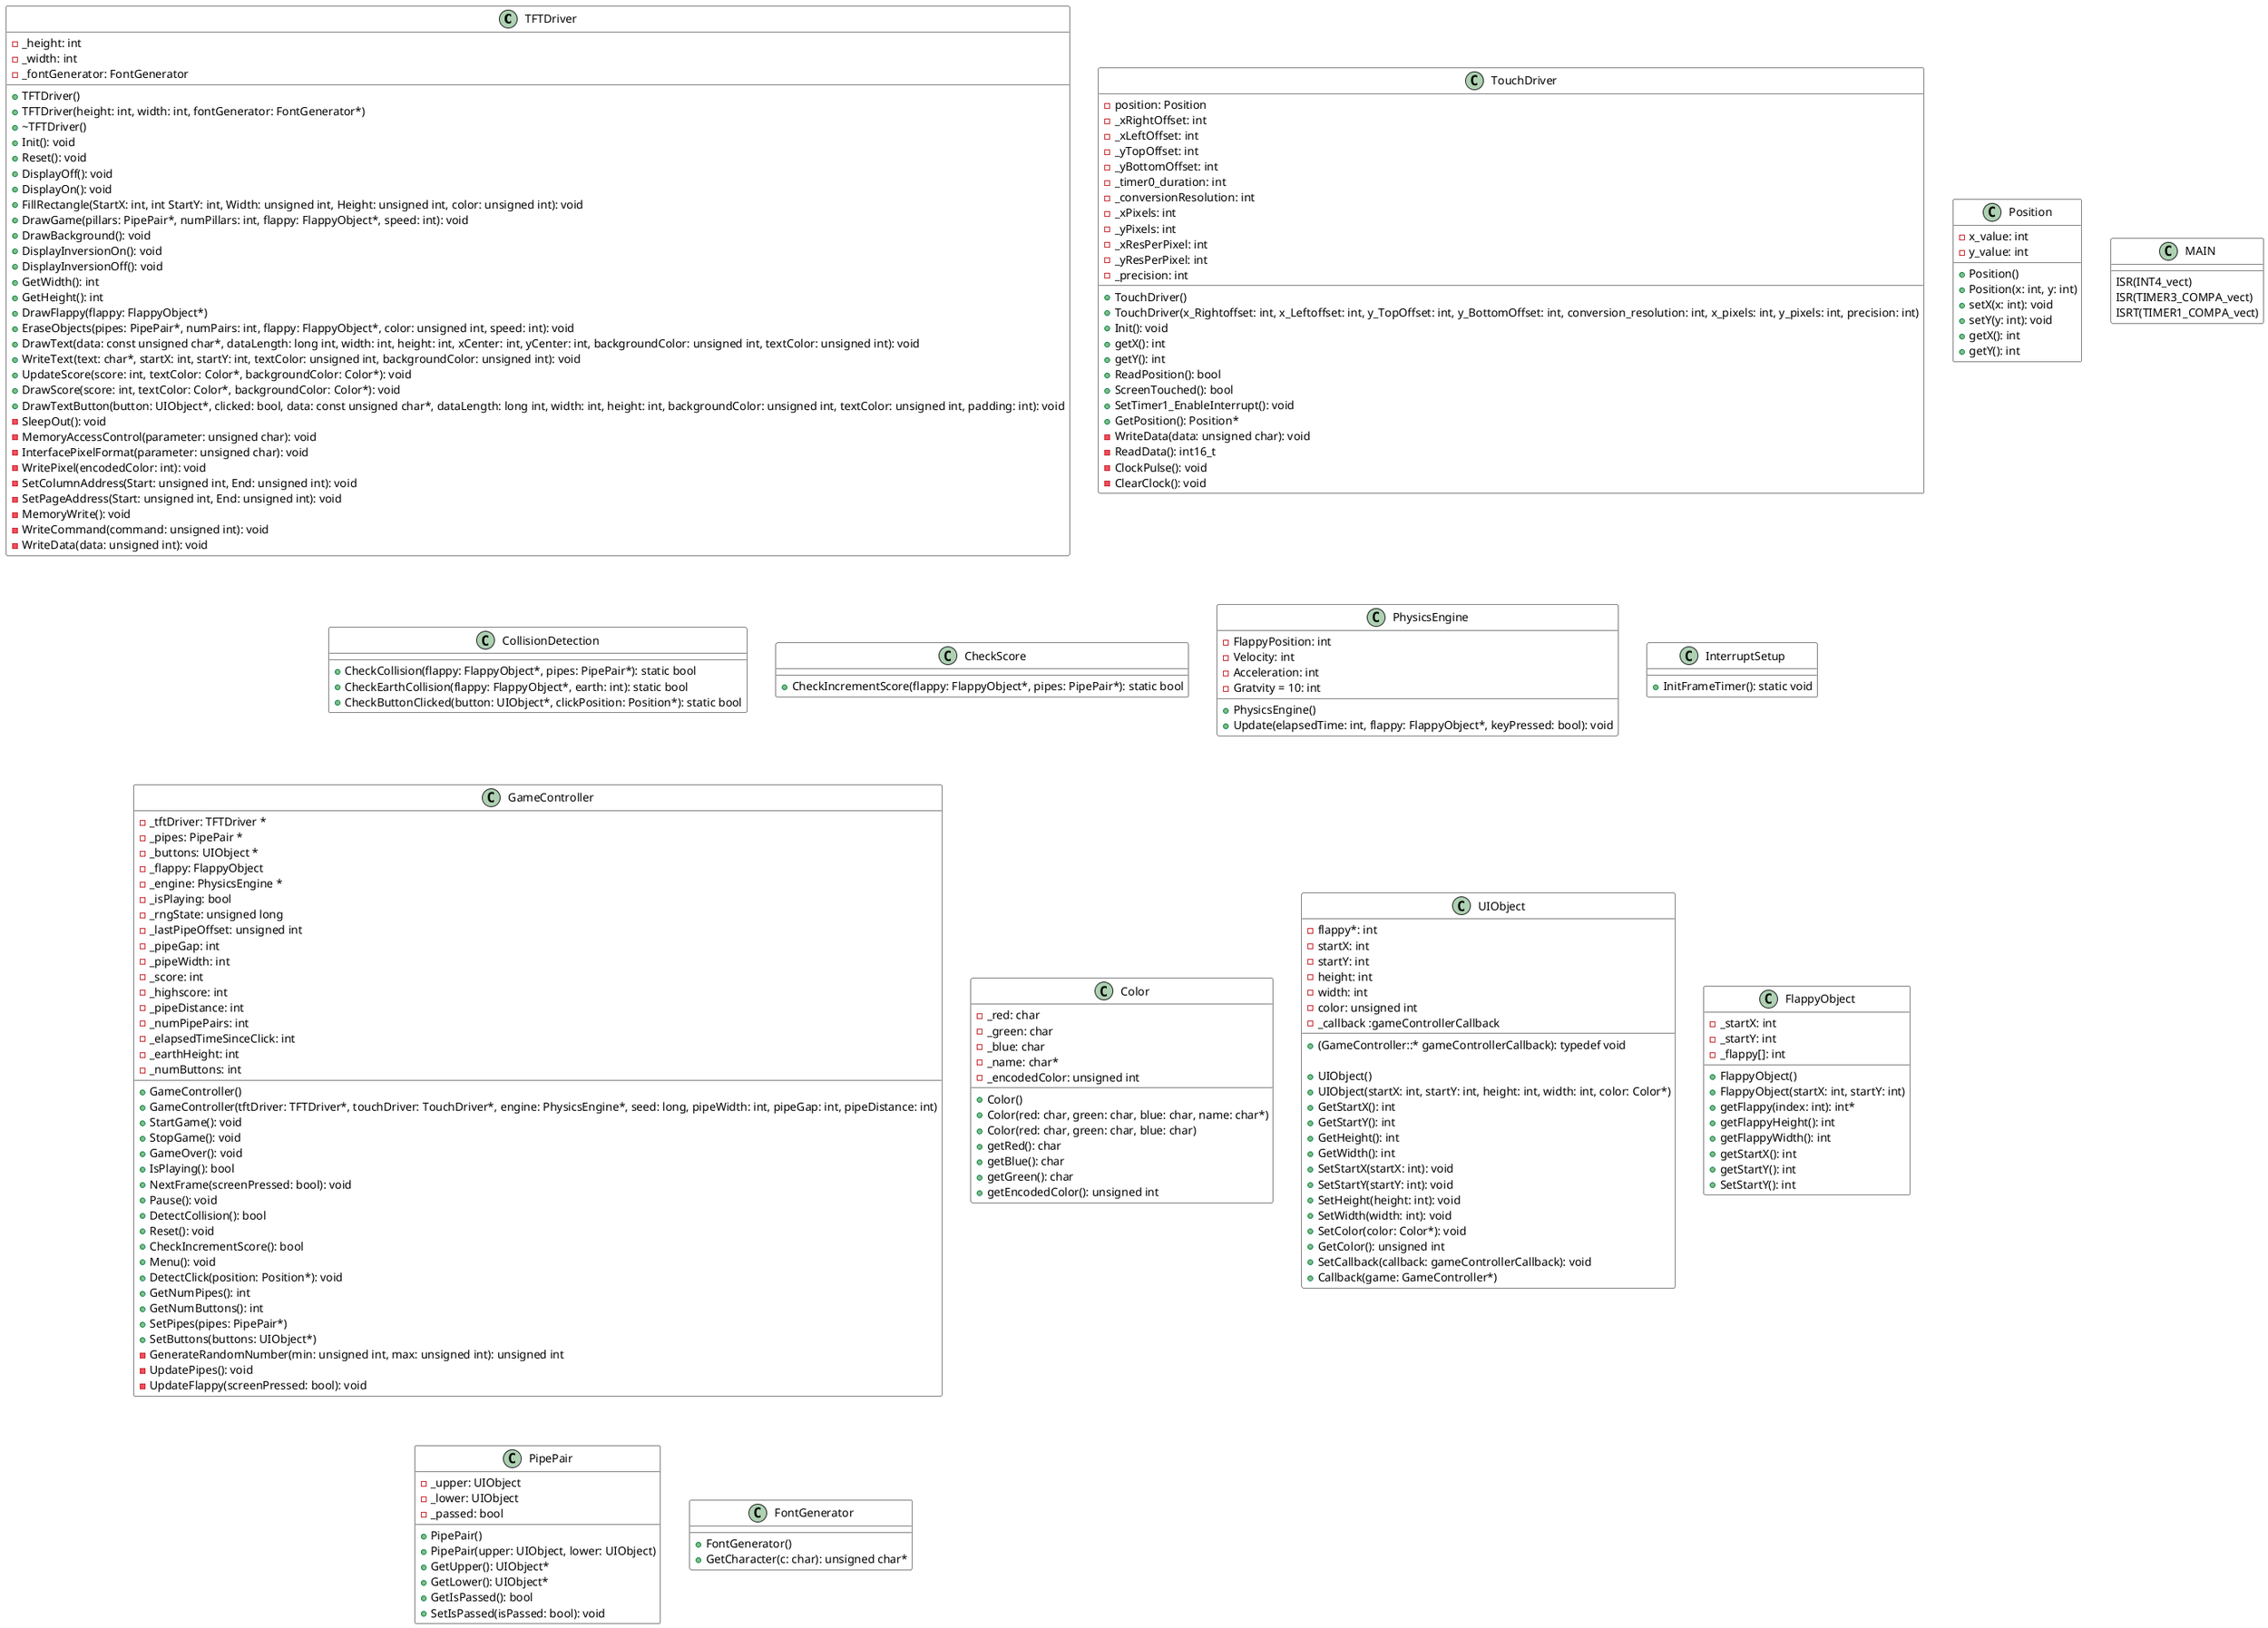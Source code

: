 @startuml
skinparam class {
    BackgroundColor White
    BorderColor Black
}
class TFTDriver
{
    +TFTDriver()
    +TFTDriver(height: int, width: int, fontGenerator: FontGenerator*)
    +~TFTDriver()
    +Init(): void
    +Reset(): void
    +DisplayOff(): void
    +DisplayOn(): void
    +FillRectangle(StartX: int, int StartY: int, Width: unsigned int, Height: unsigned int, color: unsigned int): void
    +DrawGame(pillars: PipePair*, numPillars: int, flappy: FlappyObject*, speed: int): void
    +DrawBackground(): void
    +DisplayInversionOn(): void
    +DisplayInversionOff(): void
    +GetWidth(): int
    +GetHeight(): int
    +DrawFlappy(flappy: FlappyObject*)
    +EraseObjects(pipes: PipePair*, numPairs: int, flappy: FlappyObject*, color: unsigned int, speed: int): void
    +DrawText(data: const unsigned char*, dataLength: long int, width: int, height: int, xCenter: int, yCenter: int, backgroundColor: unsigned int, textColor: unsigned int): void
    +WriteText(text: char*, startX: int, startY: int, textColor: unsigned int, backgroundColor: unsigned int): void
    +UpdateScore(score: int, textColor: Color*, backgroundColor: Color*): void
    +DrawScore(score: int, textColor: Color*, backgroundColor: Color*): void
    +DrawTextButton(button: UIObject*, clicked: bool, data: const unsigned char*, dataLength: long int, width: int, height: int, backgroundColor: unsigned int, textColor: unsigned int, padding: int): void
    -_height: int
    -_width: int
    -_fontGenerator: FontGenerator
    -SleepOut(): void
    -MemoryAccessControl(parameter: unsigned char): void
    -InterfacePixelFormat(parameter: unsigned char): void
    -WritePixel(encodedColor: int): void
    -SetColumnAddress(Start: unsigned int, End: unsigned int): void
    -SetPageAddress(Start: unsigned int, End: unsigned int): void
    -MemoryWrite(): void
    -WriteCommand(command: unsigned int): void
    -WriteData(data: unsigned int): void
}

class TouchDriver
{
    +TouchDriver()
    +TouchDriver(x_Rightoffset: int, x_Leftoffset: int, y_TopOffset: int, y_BottomOffset: int, conversion_resolution: int, x_pixels: int, y_pixels: int, precision: int)
    +Init(): void
    +getX(): int
    +getY(): int
    +ReadPosition(): bool
    +ScreenTouched(): bool
    +SetTimer1_EnableInterrupt(): void
    +GetPosition(): Position*
    -WriteData(data: unsigned char): void
    -ReadData(): int16_t
    -ClockPulse(): void
    -ClearClock(): void
    -position: Position
    -_xRightOffset: int
	-_xLeftOffset: int
	-_yTopOffset: int
	-_yBottomOffset: int
    -_timer0_duration: int
    -_conversionResolution: int
    -_xPixels: int
    -_yPixels: int
    -_xResPerPixel: int
    -_yResPerPixel: int
    -_precision: int
}

class Position
{
    +Position()
    +Position(x: int, y: int)
    +setX(x: int): void
    +setY(y: int): void
    +getX(): int
    +getY(): int
    -x_value: int
    -y_value: int
}

class MAIN
{
    ISR(INT4_vect)
    ISR(TIMER3_COMPA_vect)
    ISRT(TIMER1_COMPA_vect)
}

class CollisionDetection
{
    +CheckCollision(flappy: FlappyObject*, pipes: PipePair*): static bool
    +CheckEarthCollision(flappy: FlappyObject*, earth: int): static bool
    +CheckButtonClicked(button: UIObject*, clickPosition: Position*): static bool
}

class CheckScore
{
    +CheckIncrementScore(flappy: FlappyObject*, pipes: PipePair*): static bool
}

class PhysicsEngine
{
    +PhysicsEngine()
    +Update(elapsedTime: int, flappy: FlappyObject*, keyPressed: bool): void
    -FlappyPosition: int
    -Velocity: int
    -Acceleration: int
    -Gratvity = 10: int
}

class InterruptSetup
{
    +InitFrameTimer(): static void
}

class GameController
{
    +GameController()
    +GameController(tftDriver: TFTDriver*, touchDriver: TouchDriver*, engine: PhysicsEngine*, seed: long, pipeWidth: int, pipeGap: int, pipeDistance: int)
    +StartGame(): void
    +StopGame(): void
    +GameOver(): void
    +IsPlaying(): bool
    +NextFrame(screenPressed: bool): void
    +Pause(): void
    +DetectCollision(): bool
    +Reset(): void
    +CheckIncrementScore(): bool
    +Menu(): void
    +DetectClick(position: Position*): void
    +GetNumPipes(): int
    +GetNumButtons(): int
    +SetPipes(pipes: PipePair*)
    +SetButtons(buttons: UIObject*)
    -GenerateRandomNumber(min: unsigned int, max: unsigned int): unsigned int
    -UpdatePipes(): void
    -UpdateFlappy(screenPressed: bool): void
    -_tftDriver: TFTDriver *
	-_pipes: PipePair *
	-_buttons: UIObject *
	-_flappy: FlappyObject
	-_engine: PhysicsEngine *
	-_isPlaying: bool
	-_rngState: unsigned long
	-_lastPipeOffset: unsigned int
	-_pipeGap: int
	-_pipeWidth: int
	-_score: int
	-_highscore: int 
	-_pipeDistance: int
	-_numPipePairs: int
	-_elapsedTimeSinceClick: int
	-_earthHeight: int
	-_numButtons: int
}

class Color
{
    +Color()
    +Color(red: char, green: char, blue: char, name: char*)
    +Color(red: char, green: char, blue: char)
    +getRed(): char
    +getBlue(): char
    +getGreen(): char
    +getEncodedColor(): unsigned int
    -_red: char
    -_green: char
    -_blue: char
    -_name: char*
    -_encodedColor: unsigned int
}

class UIObject
{
    +(GameController::* gameControllerCallback): typedef void

    +UIObject()
    +UIObject(startX: int, startY: int, height: int, width: int, color: Color*)
    +GetStartX(): int
    +GetStartY(): int
    +GetHeight(): int
    +GetWidth(): int
    +SetStartX(startX: int): void
    +SetStartY(startY: int): void
    +SetHeight(height: int): void
    +SetWidth(width: int): void
    +SetColor(color: Color*): void
    +GetColor(): unsigned int
    +SetCallback(callback: gameControllerCallback): void
    +Callback(game: GameController*)
    -flappy*: int
    -startX: int
    -startY: int
    -height: int
    -width: int
    -color: unsigned int
    -_callback :gameControllerCallback
}

class FlappyObject
{
    +FlappyObject()
    +FlappyObject(startX: int, startY: int)
    +getFlappy(index: int): int*
    +getFlappyHeight(): int
    +getFlappyWidth(): int
    +getStartX(): int
    +getStartY(): int
    +SetStartY(): int
    -_startX: int
    -_startY: int
    -_flappy[]: int
}

class PipePair
{
    +PipePair()
    +PipePair(upper: UIObject, lower: UIObject)
    +GetUpper(): UIObject*
    +GetLower(): UIObject*
    +GetIsPassed(): bool
    +SetIsPassed(isPassed: bool): void
    -_upper: UIObject
    -_lower: UIObject
    -_passed: bool
}

class FontGenerator
{
    +FontGenerator()
    +GetCharacter(c: char): unsigned char*
    
}

@enduml
